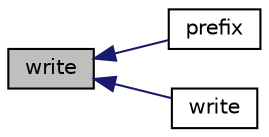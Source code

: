 digraph "write"
{
  bgcolor="transparent";
  edge [fontname="Helvetica",fontsize="10",labelfontname="Helvetica",labelfontsize="10"];
  node [fontname="Helvetica",fontsize="10",shape=record];
  rankdir="LR";
  Node42 [label="write",height=0.2,width=0.4,color="black", fillcolor="grey75", style="filled", fontcolor="black"];
  Node42 -> Node43 [dir="back",color="midnightblue",fontsize="10",style="solid",fontname="Helvetica"];
  Node43 [label="prefix",height=0.2,width=0.4,color="black",URL="$a27401.html#ab6020e820e225c61b1cb3dd5a315ff53",tooltip="Return non-const access to the prefix of the stream. "];
  Node42 -> Node44 [dir="back",color="midnightblue",fontsize="10",style="solid",fontname="Helvetica"];
  Node44 [label="write",height=0.2,width=0.4,color="black",URL="$a27401.html#a2d7a73f5d374ad677ffde68ae7ba4161",tooltip="Write doubleScalar. "];
}
